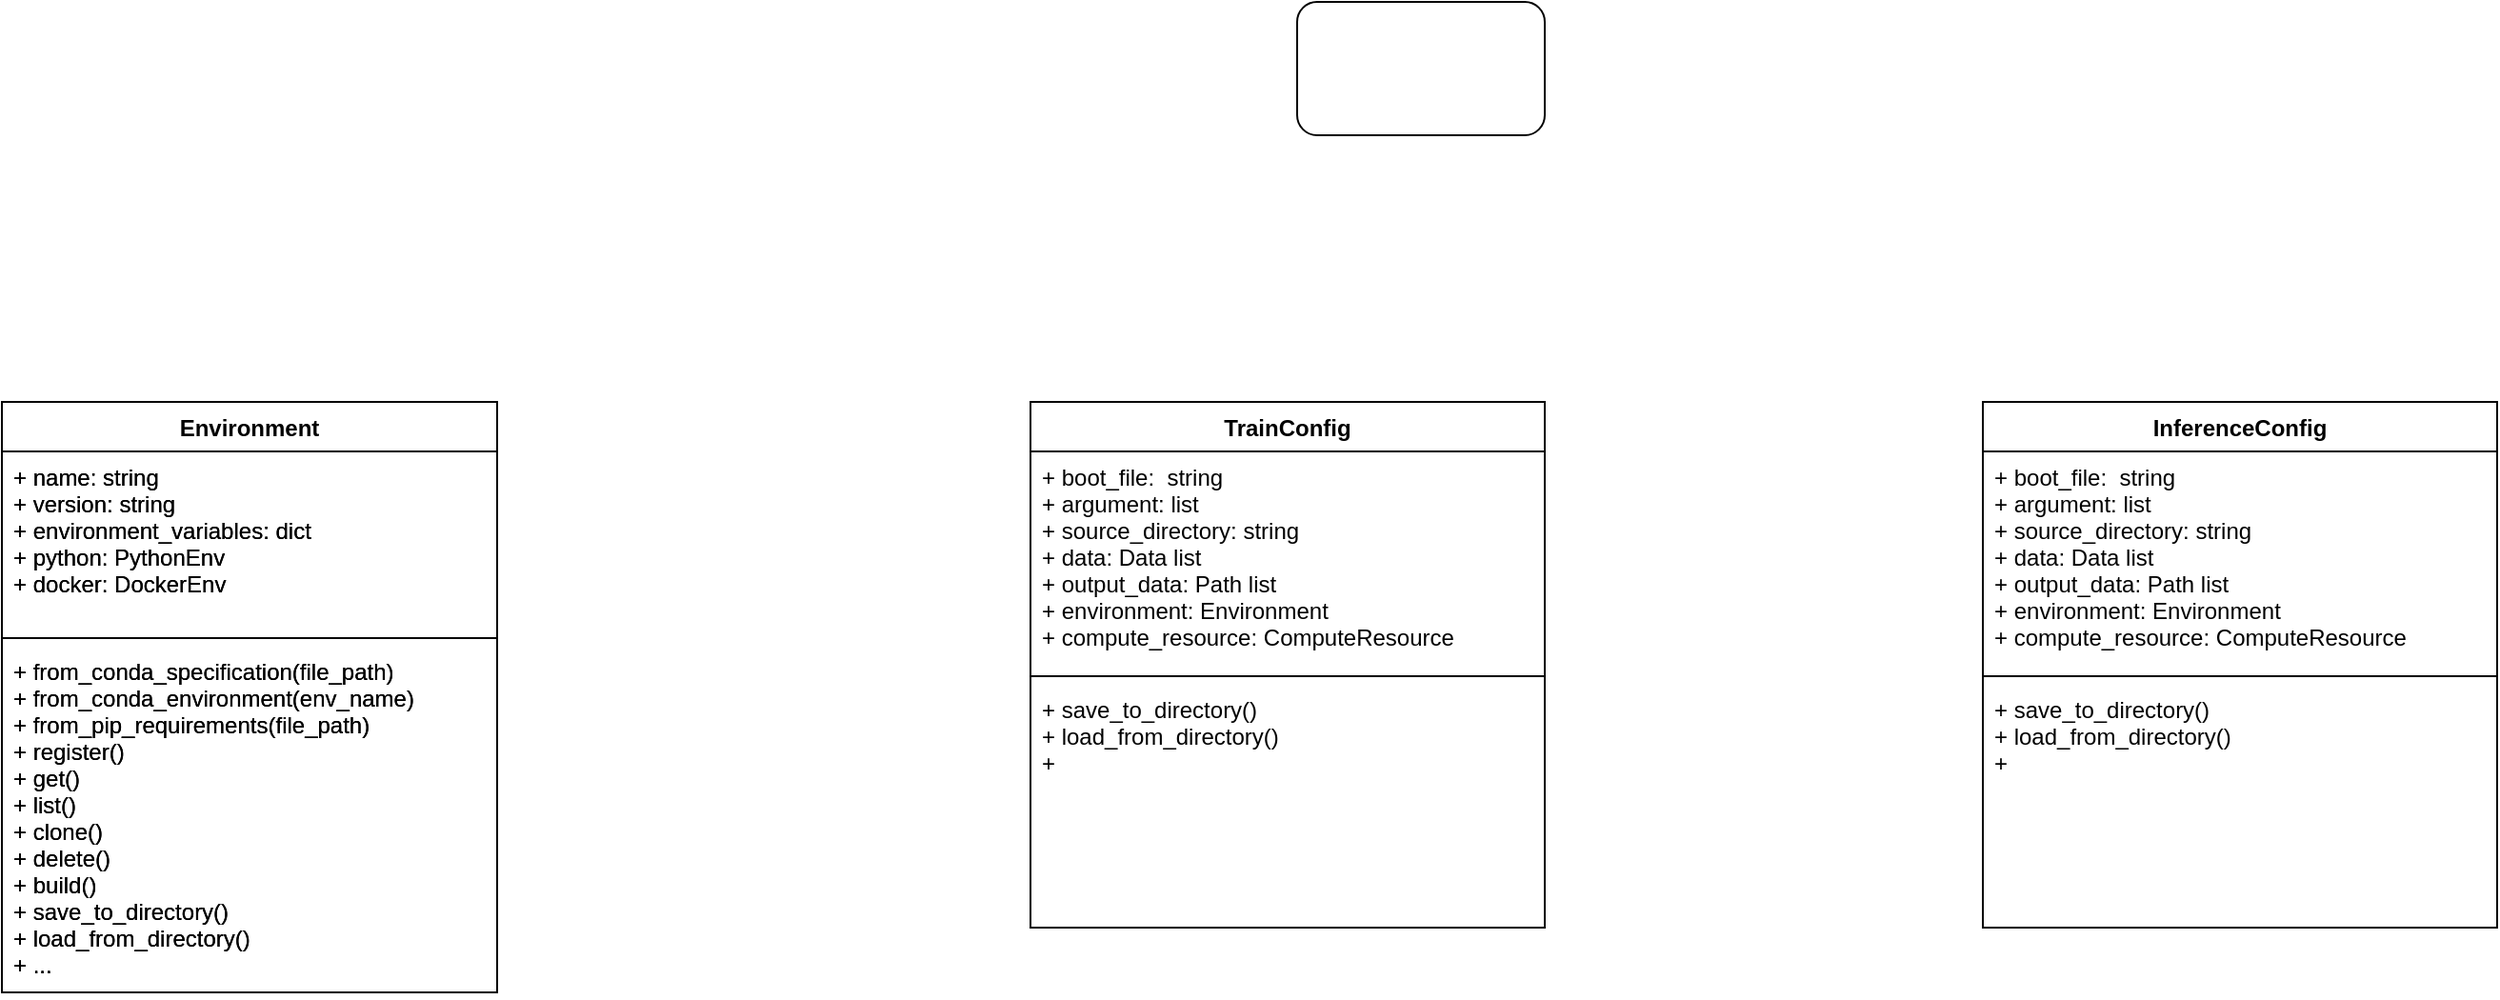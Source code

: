 <mxfile version="13.6.2" type="github"><diagram id="cs3j6Ujq2lTxYx4bTELM" name="Page-1"><mxGraphModel dx="1662" dy="763" grid="1" gridSize="10" guides="1" tooltips="1" connect="1" arrows="1" fold="1" page="1" pageScale="1" pageWidth="3300" pageHeight="4681" math="0" shadow="0"><root><mxCell id="0"/><mxCell id="1" parent="0"/><mxCell id="FQafSIaEB3FokLgWClGb-1" value="" style="rounded=1;whiteSpace=wrap;html=1;" vertex="1" parent="1"><mxGeometry x="760" y="1170" width="130" height="70" as="geometry"/></mxCell><mxCell id="FQafSIaEB3FokLgWClGb-3" value="Environment" style="swimlane;fontStyle=1;align=center;verticalAlign=top;childLayout=stackLayout;horizontal=1;startSize=26;horizontalStack=0;resizeParent=1;resizeParentMax=0;resizeLast=0;collapsible=1;marginBottom=0;" vertex="1" parent="1"><mxGeometry x="80" y="1380" width="260" height="310" as="geometry"><mxRectangle x="570" y="1410" width="100" height="26" as="alternateBounds"/></mxGeometry></mxCell><mxCell id="FQafSIaEB3FokLgWClGb-4" value="+ name: string&#xA;+ version: string&#xA;+ environment_variables: dict&#xA;+ python: PythonEnv&#xA;+ docker: DockerEnv" style="text;strokeColor=none;fillColor=none;align=left;verticalAlign=top;spacingLeft=4;spacingRight=4;overflow=hidden;rotatable=0;points=[[0,0.5],[1,0.5]];portConstraint=eastwest;" vertex="1" parent="FQafSIaEB3FokLgWClGb-3"><mxGeometry y="26" width="260" height="94" as="geometry"/></mxCell><mxCell id="FQafSIaEB3FokLgWClGb-5" value="" style="line;strokeWidth=1;fillColor=none;align=left;verticalAlign=middle;spacingTop=-1;spacingLeft=3;spacingRight=3;rotatable=0;labelPosition=right;points=[];portConstraint=eastwest;" vertex="1" parent="FQafSIaEB3FokLgWClGb-3"><mxGeometry y="120" width="260" height="8" as="geometry"/></mxCell><mxCell id="FQafSIaEB3FokLgWClGb-6" value="+ from_conda_specification(file_path)&#xA;+ from_conda_environment(env_name)&#xA;+ from_pip_requirements(file_path)&#xA;+ register()&#xA;+ get()&#xA;+ list()&#xA;+ clone()&#xA;+ delete()&#xA;+ build()&#xA;+ save_to_directory()&#xA;+ load_from_directory()&#xA;+ ...&#xA;&#xA;&#xA;" style="text;strokeColor=none;fillColor=none;align=left;verticalAlign=top;spacingLeft=4;spacingRight=4;overflow=hidden;rotatable=0;points=[[0,0.5],[1,0.5]];portConstraint=eastwest;" vertex="1" parent="FQafSIaEB3FokLgWClGb-3"><mxGeometry y="128" width="260" height="182" as="geometry"/></mxCell><mxCell id="FQafSIaEB3FokLgWClGb-9" value="Environment" style="swimlane;fontStyle=1;align=center;verticalAlign=top;childLayout=stackLayout;horizontal=1;startSize=26;horizontalStack=0;resizeParent=1;resizeParentMax=0;resizeLast=0;collapsible=1;marginBottom=0;" vertex="1" parent="1"><mxGeometry x="80" y="1380" width="260" height="310" as="geometry"><mxRectangle x="570" y="1410" width="100" height="26" as="alternateBounds"/></mxGeometry></mxCell><mxCell id="FQafSIaEB3FokLgWClGb-10" value="+ name: string&#xA;+ version: string&#xA;+ environment_variables: dict&#xA;+ python: PythonEnv&#xA;+ docker: DockerEnv" style="text;strokeColor=none;fillColor=none;align=left;verticalAlign=top;spacingLeft=4;spacingRight=4;overflow=hidden;rotatable=0;points=[[0,0.5],[1,0.5]];portConstraint=eastwest;" vertex="1" parent="FQafSIaEB3FokLgWClGb-9"><mxGeometry y="26" width="260" height="94" as="geometry"/></mxCell><mxCell id="FQafSIaEB3FokLgWClGb-11" value="" style="line;strokeWidth=1;fillColor=none;align=left;verticalAlign=middle;spacingTop=-1;spacingLeft=3;spacingRight=3;rotatable=0;labelPosition=right;points=[];portConstraint=eastwest;" vertex="1" parent="FQafSIaEB3FokLgWClGb-9"><mxGeometry y="120" width="260" height="8" as="geometry"/></mxCell><mxCell id="FQafSIaEB3FokLgWClGb-12" value="+ from_conda_specification(file_path)&#xA;+ from_conda_environment(env_name)&#xA;+ from_pip_requirements(file_path)&#xA;+ register()&#xA;+ get()&#xA;+ list()&#xA;+ clone()&#xA;+ delete()&#xA;+ build()&#xA;+ save_to_directory()&#xA;+ load_from_directory()&#xA;+ ...&#xA;&#xA;&#xA;" style="text;strokeColor=none;fillColor=none;align=left;verticalAlign=top;spacingLeft=4;spacingRight=4;overflow=hidden;rotatable=0;points=[[0,0.5],[1,0.5]];portConstraint=eastwest;" vertex="1" parent="FQafSIaEB3FokLgWClGb-9"><mxGeometry y="128" width="260" height="182" as="geometry"/></mxCell><mxCell id="FQafSIaEB3FokLgWClGb-17" value="TrainConfig" style="swimlane;fontStyle=1;align=center;verticalAlign=top;childLayout=stackLayout;horizontal=1;startSize=26;horizontalStack=0;resizeParent=1;resizeParentMax=0;resizeLast=0;collapsible=1;marginBottom=0;" vertex="1" parent="1"><mxGeometry x="620" y="1380" width="270" height="276" as="geometry"><mxRectangle x="570" y="1410" width="100" height="26" as="alternateBounds"/></mxGeometry></mxCell><mxCell id="FQafSIaEB3FokLgWClGb-18" value="+ boot_file:  string&#xA;+ argument: list&#xA;+ source_directory: string&#xA;+ data: Data list&#xA;+ output_data: Path list&#xA;+ environment: Environment&#xA;+ compute_resource: ComputeResource" style="text;strokeColor=none;fillColor=none;align=left;verticalAlign=top;spacingLeft=4;spacingRight=4;overflow=hidden;rotatable=0;points=[[0,0.5],[1,0.5]];portConstraint=eastwest;" vertex="1" parent="FQafSIaEB3FokLgWClGb-17"><mxGeometry y="26" width="270" height="114" as="geometry"/></mxCell><mxCell id="FQafSIaEB3FokLgWClGb-19" value="" style="line;strokeWidth=1;fillColor=none;align=left;verticalAlign=middle;spacingTop=-1;spacingLeft=3;spacingRight=3;rotatable=0;labelPosition=right;points=[];portConstraint=eastwest;" vertex="1" parent="FQafSIaEB3FokLgWClGb-17"><mxGeometry y="140" width="270" height="8" as="geometry"/></mxCell><mxCell id="FQafSIaEB3FokLgWClGb-20" value="+ save_to_directory()&#xA;+ load_from_directory()&#xA;+ &#xA;&#xA;&#xA;" style="text;strokeColor=none;fillColor=none;align=left;verticalAlign=top;spacingLeft=4;spacingRight=4;overflow=hidden;rotatable=0;points=[[0,0.5],[1,0.5]];portConstraint=eastwest;" vertex="1" parent="FQafSIaEB3FokLgWClGb-17"><mxGeometry y="148" width="270" height="128" as="geometry"/></mxCell><mxCell id="FQafSIaEB3FokLgWClGb-21" value="InferenceConfig" style="swimlane;fontStyle=1;align=center;verticalAlign=top;childLayout=stackLayout;horizontal=1;startSize=26;horizontalStack=0;resizeParent=1;resizeParentMax=0;resizeLast=0;collapsible=1;marginBottom=0;" vertex="1" parent="1"><mxGeometry x="1120" y="1380" width="270" height="276" as="geometry"><mxRectangle x="570" y="1410" width="100" height="26" as="alternateBounds"/></mxGeometry></mxCell><mxCell id="FQafSIaEB3FokLgWClGb-22" value="+ boot_file:  string&#xA;+ argument: list&#xA;+ source_directory: string&#xA;+ data: Data list&#xA;+ output_data: Path list&#xA;+ environment: Environment&#xA;+ compute_resource: ComputeResource" style="text;strokeColor=none;fillColor=none;align=left;verticalAlign=top;spacingLeft=4;spacingRight=4;overflow=hidden;rotatable=0;points=[[0,0.5],[1,0.5]];portConstraint=eastwest;" vertex="1" parent="FQafSIaEB3FokLgWClGb-21"><mxGeometry y="26" width="270" height="114" as="geometry"/></mxCell><mxCell id="FQafSIaEB3FokLgWClGb-23" value="" style="line;strokeWidth=1;fillColor=none;align=left;verticalAlign=middle;spacingTop=-1;spacingLeft=3;spacingRight=3;rotatable=0;labelPosition=right;points=[];portConstraint=eastwest;" vertex="1" parent="FQafSIaEB3FokLgWClGb-21"><mxGeometry y="140" width="270" height="8" as="geometry"/></mxCell><mxCell id="FQafSIaEB3FokLgWClGb-24" value="+ save_to_directory()&#xA;+ load_from_directory()&#xA;+ &#xA;&#xA;&#xA;" style="text;strokeColor=none;fillColor=none;align=left;verticalAlign=top;spacingLeft=4;spacingRight=4;overflow=hidden;rotatable=0;points=[[0,0.5],[1,0.5]];portConstraint=eastwest;" vertex="1" parent="FQafSIaEB3FokLgWClGb-21"><mxGeometry y="148" width="270" height="128" as="geometry"/></mxCell></root></mxGraphModel></diagram></mxfile>